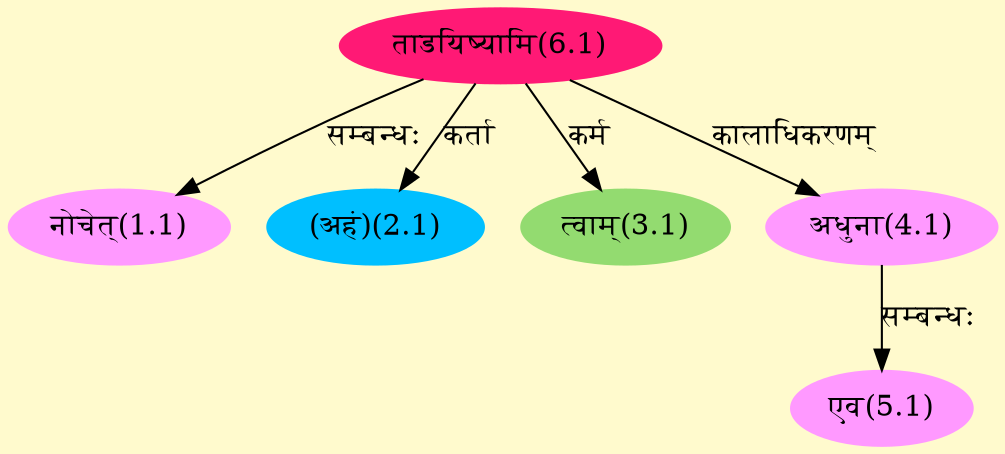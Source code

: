 digraph G{
rankdir=BT;
 compound=true;
 bgcolor="lemonchiffon1";
Node1_1 [style=filled, color="#FF99FF" label = "नोचेत्(1.1)"]
Node6_1 [style=filled, color="#FF1975" label = "ताडयिष्यामि(6.1)"]
Node2_1 [style=filled, color="#00BFFF" label = "(अहं)(2.1)"]
Node3_1 [style=filled, color="#93DB70" label = "त्वाम्(3.1)"]
Node4_1 [style=filled, color="#FF99FF" label = "अधुना(4.1)"]
Node5_1 [style=filled, color="#FF99FF" label = "एव(5.1)"]
/* Start of Relations section */

Node1_1 -> Node6_1 [  label="सम्बन्धः"  dir="back" ]
Node2_1 -> Node6_1 [  label="कर्ता"  dir="back" ]
Node3_1 -> Node6_1 [  label="कर्म"  dir="back" ]
Node4_1 -> Node6_1 [  label="कालाधिकरणम्"  dir="back" ]
Node5_1 -> Node4_1 [  label="सम्बन्धः"  dir="back" ]
}
